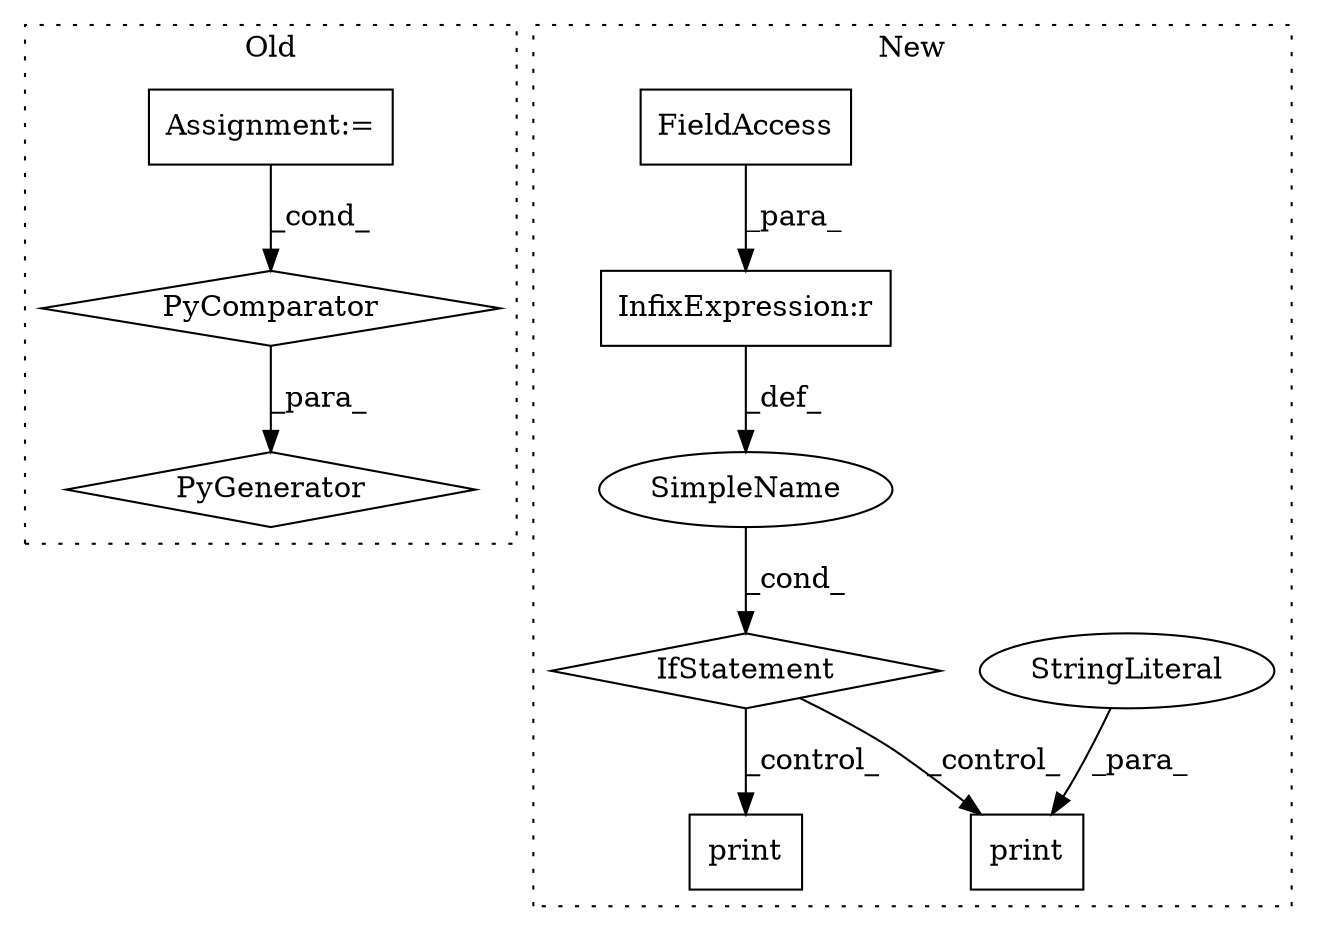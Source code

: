 digraph G {
subgraph cluster0 {
1 [label="PyGenerator" a="107" s="3892" l="124" shape="diamond"];
3 [label="Assignment:=" a="7" s="3983" l="27" shape="box"];
4 [label="PyComparator" a="113" s="3983" l="27" shape="diamond"];
label = "Old";
style="dotted";
}
subgraph cluster1 {
2 [label="print" a="32" s="5006,5042" l="6,1" shape="box"];
5 [label="StringLiteral" a="45" s="5012" l="25" shape="ellipse"];
6 [label="IfStatement" a="25" s="4971,4992" l="4,2" shape="diamond"];
7 [label="SimpleName" a="42" s="" l="" shape="ellipse"];
8 [label="InfixExpression:r" a="27" s="4984" l="4" shape="box"];
9 [label="print" a="32" s="5055,5077" l="6,1" shape="box"];
10 [label="FieldAccess" a="22" s="4975" l="9" shape="box"];
label = "New";
style="dotted";
}
3 -> 4 [label="_cond_"];
4 -> 1 [label="_para_"];
5 -> 2 [label="_para_"];
6 -> 9 [label="_control_"];
6 -> 2 [label="_control_"];
7 -> 6 [label="_cond_"];
8 -> 7 [label="_def_"];
10 -> 8 [label="_para_"];
}